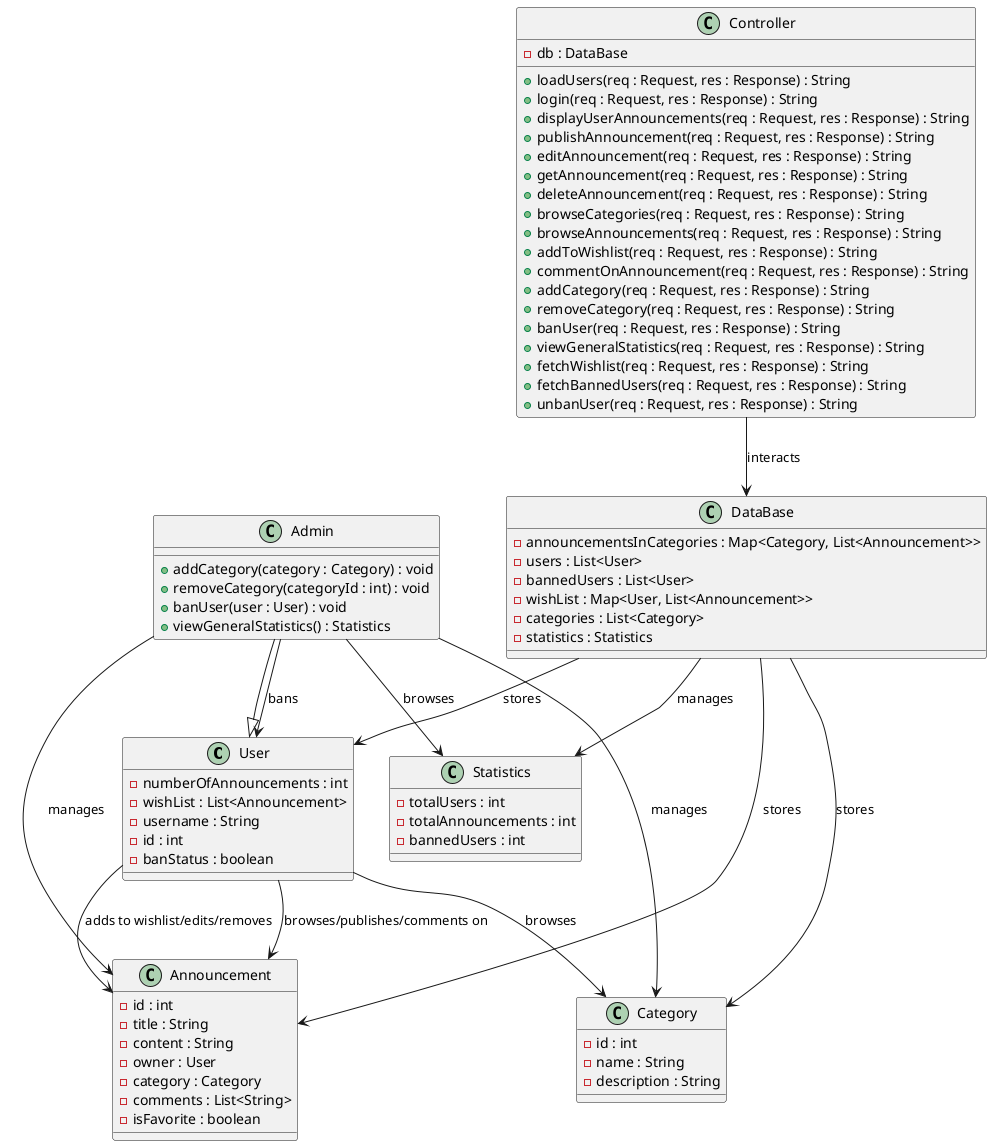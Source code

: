 @startuml

class User {
    - numberOfAnnouncements : int
    - wishList : List<Announcement>
    - username : String
    - id : int
    - banStatus : boolean
}

class Admin {
    + addCategory(category : Category) : void
    + removeCategory(categoryId : int) : void
    + banUser(user : User) : void
    + viewGeneralStatistics() : Statistics
}

Admin --|> User

class Announcement {
    - id : int
    - title : String
    - content : String
    - owner : User
    - category : Category
    - comments : List<String>
    - isFavorite : boolean
}

class Category {
    - id : int
    - name : String
    - description : String
}

class Statistics {
    - totalUsers : int
    - totalAnnouncements : int
    - bannedUsers : int
}

class DataBase {
    - announcementsInCategories : Map<Category, List<Announcement>>
    - users : List<User>
    - bannedUsers : List<User>
    - wishList : Map<User, List<Announcement>>
    - categories : List<Category>
    - statistics : Statistics
}

class Controller {
    - db : DataBase
    + loadUsers(req : Request, res : Response) : String
    + login(req : Request, res : Response) : String
    + displayUserAnnouncements(req : Request, res : Response) : String
    + publishAnnouncement(req : Request, res : Response) : String
    + editAnnouncement(req : Request, res : Response) : String
    + getAnnouncement(req : Request, res : Response) : String
    + deleteAnnouncement(req : Request, res : Response) : String
    + browseCategories(req : Request, res : Response) : String
    + browseAnnouncements(req : Request, res : Response) : String
    + addToWishlist(req : Request, res : Response) : String
    + commentOnAnnouncement(req : Request, res : Response) : String
    + addCategory(req : Request, res : Response) : String
    + removeCategory(req : Request, res : Response) : String
    + banUser(req : Request, res : Response) : String
    + viewGeneralStatistics(req : Request, res : Response) : String
    + fetchWishlist(req : Request, res : Response) : String
    + fetchBannedUsers(req : Request, res : Response) : String
    + unbanUser(req : Request, res : Response) : String
}

User --> Announcement : browses/publishes/comments on
User --> Category : browses
User --> Announcement : adds to wishlist/edits/removes
Admin --> Category : manages
Admin --> User : bans
Admin --> Announcement : manages
Admin --> Statistics : browses
DataBase --> Category : stores
DataBase --> Announcement : stores
DataBase --> User : stores
DataBase --> Statistics : manages
Controller --> DataBase : interacts

@enduml
